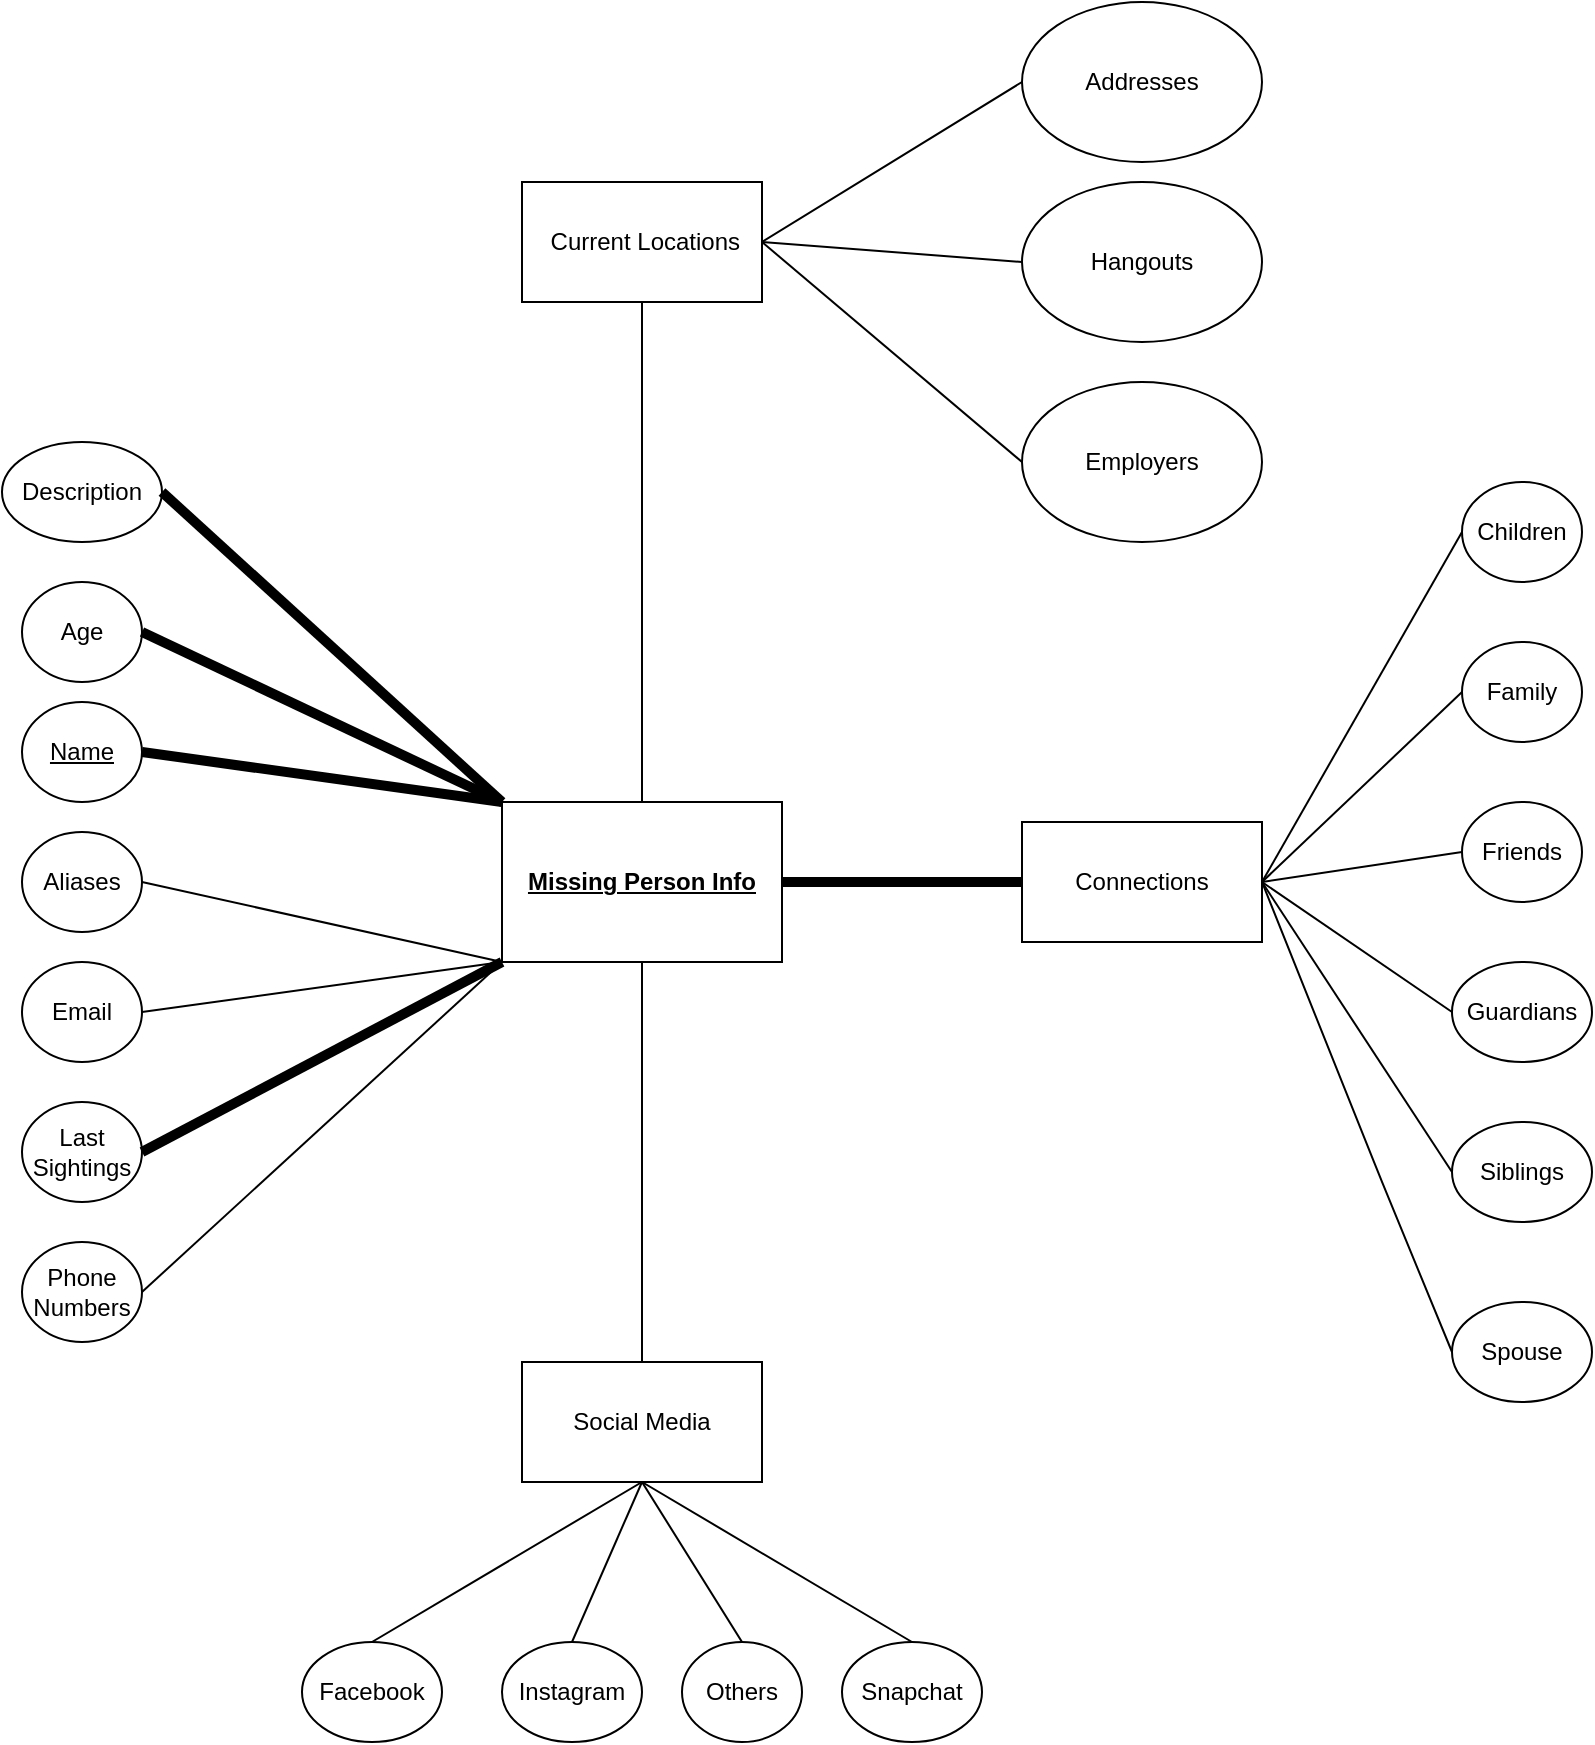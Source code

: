 <mxfile>
    <diagram id="R8zwa3Ne8HMQZBdTGW6P" name="Page-1">
        <mxGraphModel dx="505" dy="289" grid="1" gridSize="10" guides="1" tooltips="1" connect="1" arrows="1" fold="1" page="1" pageScale="1" pageWidth="850" pageHeight="1100" math="0" shadow="0">
            <root>
                <mxCell id="0"/>
                <mxCell id="1" parent="0"/>
                <mxCell id="2" value="&lt;b&gt;&lt;u&gt;Missing Person Info&lt;/u&gt;&lt;/b&gt;" style="rounded=0;whiteSpace=wrap;html=1;" parent="1" vertex="1">
                    <mxGeometry x="260" y="520" width="140" height="80" as="geometry"/>
                </mxCell>
                <mxCell id="3" value="&amp;nbsp;Current Locations" style="rounded=0;whiteSpace=wrap;html=1;" parent="1" vertex="1">
                    <mxGeometry x="270" y="210" width="120" height="60" as="geometry"/>
                </mxCell>
                <mxCell id="6" value="Addresses" style="ellipse;whiteSpace=wrap;html=1;" parent="1" vertex="1">
                    <mxGeometry x="520" y="120" width="120" height="80" as="geometry"/>
                </mxCell>
                <mxCell id="7" value="Hangouts" style="ellipse;whiteSpace=wrap;html=1;" parent="1" vertex="1">
                    <mxGeometry x="520" y="210" width="120" height="80" as="geometry"/>
                </mxCell>
                <mxCell id="8" value="Employers" style="ellipse;whiteSpace=wrap;html=1;" parent="1" vertex="1">
                    <mxGeometry x="520" y="310" width="120" height="80" as="geometry"/>
                </mxCell>
                <mxCell id="10" value="" style="endArrow=none;startArrow=none;html=1;strokeWidth=1;exitX=1;exitY=0.5;exitDx=0;exitDy=0;entryX=0;entryY=0.5;entryDx=0;entryDy=0;endFill=0;startFill=0;" parent="1" source="3" target="6" edge="1">
                    <mxGeometry width="50" height="50" relative="1" as="geometry">
                        <mxPoint x="370" y="430" as="sourcePoint"/>
                        <mxPoint x="420" y="380" as="targetPoint"/>
                    </mxGeometry>
                </mxCell>
                <mxCell id="11" value="" style="endArrow=none;startArrow=none;html=1;strokeWidth=1;entryX=0;entryY=0.5;entryDx=0;entryDy=0;exitX=1;exitY=0.5;exitDx=0;exitDy=0;endFill=0;startFill=0;" parent="1" source="3" target="7" edge="1">
                    <mxGeometry width="50" height="50" relative="1" as="geometry">
                        <mxPoint x="310" y="410" as="sourcePoint"/>
                        <mxPoint x="420" y="380" as="targetPoint"/>
                    </mxGeometry>
                </mxCell>
                <mxCell id="14" value="" style="endArrow=none;startArrow=none;html=1;strokeWidth=1;entryX=0;entryY=0.5;entryDx=0;entryDy=0;exitX=1;exitY=0.5;exitDx=0;exitDy=0;endFill=0;startFill=0;" parent="1" source="3" target="8" edge="1">
                    <mxGeometry width="50" height="50" relative="1" as="geometry">
                        <mxPoint x="310" y="480" as="sourcePoint"/>
                        <mxPoint x="430" y="380" as="targetPoint"/>
                    </mxGeometry>
                </mxCell>
                <mxCell id="17" value="&lt;u&gt;Name&lt;/u&gt;" style="ellipse;whiteSpace=wrap;html=1;" parent="1" vertex="1">
                    <mxGeometry x="20" y="470" width="60" height="50" as="geometry"/>
                </mxCell>
                <mxCell id="20" value="Age" style="ellipse;whiteSpace=wrap;html=1;" parent="1" vertex="1">
                    <mxGeometry x="20" y="410" width="60" height="50" as="geometry"/>
                </mxCell>
                <mxCell id="21" value="Description" style="ellipse;whiteSpace=wrap;html=1;" parent="1" vertex="1">
                    <mxGeometry x="10" y="340" width="80" height="50" as="geometry"/>
                </mxCell>
                <mxCell id="22" value="" style="endArrow=none;html=1;strokeWidth=5;entryX=1;entryY=0.5;entryDx=0;entryDy=0;exitX=0;exitY=0;exitDx=0;exitDy=0;endFill=0;" parent="1" source="2" target="20" edge="1">
                    <mxGeometry width="50" height="50" relative="1" as="geometry">
                        <mxPoint x="70" y="540" as="sourcePoint"/>
                        <mxPoint x="160" y="480" as="targetPoint"/>
                    </mxGeometry>
                </mxCell>
                <mxCell id="23" value="" style="endArrow=none;html=1;strokeWidth=5;entryX=1;entryY=0.5;entryDx=0;entryDy=0;exitX=0;exitY=0;exitDx=0;exitDy=0;endFill=0;" parent="1" source="2" target="17" edge="1">
                    <mxGeometry width="50" height="50" relative="1" as="geometry">
                        <mxPoint x="70" y="540" as="sourcePoint"/>
                        <mxPoint x="160" y="480" as="targetPoint"/>
                    </mxGeometry>
                </mxCell>
                <mxCell id="24" value="" style="endArrow=none;html=1;strokeWidth=5;entryX=1;entryY=0.5;entryDx=0;entryDy=0;exitX=0;exitY=0;exitDx=0;exitDy=0;" parent="1" source="2" target="21" edge="1">
                    <mxGeometry width="50" height="50" relative="1" as="geometry">
                        <mxPoint x="70" y="540" as="sourcePoint"/>
                        <mxPoint x="160" y="480" as="targetPoint"/>
                    </mxGeometry>
                </mxCell>
                <mxCell id="26" value="Aliases" style="ellipse;whiteSpace=wrap;html=1;" parent="1" vertex="1">
                    <mxGeometry x="20" y="535" width="60" height="50" as="geometry"/>
                </mxCell>
                <mxCell id="27" value="Email" style="ellipse;whiteSpace=wrap;html=1;" parent="1" vertex="1">
                    <mxGeometry x="20" y="600" width="60" height="50" as="geometry"/>
                </mxCell>
                <mxCell id="28" value="Last&lt;br&gt;Sightings" style="ellipse;whiteSpace=wrap;html=1;" parent="1" vertex="1">
                    <mxGeometry x="20" y="670" width="60" height="50" as="geometry"/>
                </mxCell>
                <mxCell id="29" value="Phone&lt;br&gt;Numbers" style="ellipse;whiteSpace=wrap;html=1;" parent="1" vertex="1">
                    <mxGeometry x="20" y="740" width="60" height="50" as="geometry"/>
                </mxCell>
                <mxCell id="30" value="" style="endArrow=none;html=1;strokeWidth=1;exitX=1;exitY=0.5;exitDx=0;exitDy=0;entryX=0;entryY=1;entryDx=0;entryDy=0;" parent="1" source="26" target="2" edge="1">
                    <mxGeometry width="50" height="50" relative="1" as="geometry">
                        <mxPoint x="60" y="640" as="sourcePoint"/>
                        <mxPoint x="70" y="600" as="targetPoint"/>
                    </mxGeometry>
                </mxCell>
                <mxCell id="31" value="" style="endArrow=none;html=1;strokeWidth=1;entryX=0;entryY=1;entryDx=0;entryDy=0;exitX=1;exitY=0.5;exitDx=0;exitDy=0;" parent="1" source="27" target="2" edge="1">
                    <mxGeometry width="50" height="50" relative="1" as="geometry">
                        <mxPoint x="160" y="660" as="sourcePoint"/>
                        <mxPoint x="70" y="600" as="targetPoint"/>
                    </mxGeometry>
                </mxCell>
                <mxCell id="32" value="" style="endArrow=none;html=1;strokeWidth=1;entryX=0;entryY=1;entryDx=0;entryDy=0;exitX=1;exitY=0.5;exitDx=0;exitDy=0;" parent="1" source="29" target="2" edge="1">
                    <mxGeometry width="50" height="50" relative="1" as="geometry">
                        <mxPoint x="320" y="780" as="sourcePoint"/>
                        <mxPoint x="70" y="600" as="targetPoint"/>
                    </mxGeometry>
                </mxCell>
                <mxCell id="33" value="" style="endArrow=none;html=1;strokeWidth=5;entryX=0;entryY=1;entryDx=0;entryDy=0;exitX=1;exitY=0.5;exitDx=0;exitDy=0;endFill=0;" parent="1" source="28" target="2" edge="1">
                    <mxGeometry width="50" height="50" relative="1" as="geometry">
                        <mxPoint x="340" y="770" as="sourcePoint"/>
                        <mxPoint x="70" y="600" as="targetPoint"/>
                    </mxGeometry>
                </mxCell>
                <mxCell id="34" value="Social Media" style="rounded=0;whiteSpace=wrap;html=1;" parent="1" vertex="1">
                    <mxGeometry x="270" y="800" width="120" height="60" as="geometry"/>
                </mxCell>
                <mxCell id="36" value="Facebook&lt;br&gt;" style="ellipse;whiteSpace=wrap;html=1;" parent="1" vertex="1">
                    <mxGeometry x="160" y="940" width="70" height="50" as="geometry"/>
                </mxCell>
                <mxCell id="37" value="Instagram" style="ellipse;whiteSpace=wrap;html=1;" parent="1" vertex="1">
                    <mxGeometry x="260" y="940" width="70" height="50" as="geometry"/>
                </mxCell>
                <mxCell id="38" value="Others" style="ellipse;whiteSpace=wrap;html=1;" parent="1" vertex="1">
                    <mxGeometry x="350" y="940" width="60" height="50" as="geometry"/>
                </mxCell>
                <mxCell id="39" value="Snapchat" style="ellipse;whiteSpace=wrap;html=1;" parent="1" vertex="1">
                    <mxGeometry x="430" y="940" width="70" height="50" as="geometry"/>
                </mxCell>
                <mxCell id="40" value="" style="endArrow=none;html=1;strokeWidth=1;entryX=0.5;entryY=1;entryDx=0;entryDy=0;exitX=0.5;exitY=0;exitDx=0;exitDy=0;" parent="1" source="36" target="34" edge="1">
                    <mxGeometry width="50" height="50" relative="1" as="geometry">
                        <mxPoint x="470" y="830" as="sourcePoint"/>
                        <mxPoint x="470" y="630" as="targetPoint"/>
                    </mxGeometry>
                </mxCell>
                <mxCell id="41" value="" style="endArrow=none;html=1;strokeWidth=1;entryX=0.5;entryY=1;entryDx=0;entryDy=0;exitX=0.5;exitY=0;exitDx=0;exitDy=0;" parent="1" source="37" target="34" edge="1">
                    <mxGeometry width="50" height="50" relative="1" as="geometry">
                        <mxPoint x="520" y="830" as="sourcePoint"/>
                        <mxPoint x="635" y="750" as="targetPoint"/>
                    </mxGeometry>
                </mxCell>
                <mxCell id="42" value="" style="endArrow=none;html=1;strokeWidth=1;entryX=0.5;entryY=1;entryDx=0;entryDy=0;exitX=0.5;exitY=0;exitDx=0;exitDy=0;" parent="1" source="38" target="34" edge="1">
                    <mxGeometry width="50" height="50" relative="1" as="geometry">
                        <mxPoint x="510" y="750" as="sourcePoint"/>
                        <mxPoint x="625" y="670" as="targetPoint"/>
                    </mxGeometry>
                </mxCell>
                <mxCell id="43" value="" style="endArrow=none;html=1;strokeWidth=1;entryX=0.5;entryY=1;entryDx=0;entryDy=0;exitX=0.5;exitY=0;exitDx=0;exitDy=0;" parent="1" source="39" target="34" edge="1">
                    <mxGeometry width="50" height="50" relative="1" as="geometry">
                        <mxPoint x="530" y="760" as="sourcePoint"/>
                        <mxPoint x="645" y="680" as="targetPoint"/>
                    </mxGeometry>
                </mxCell>
                <mxCell id="44" value="Connections" style="rounded=0;whiteSpace=wrap;html=1;" parent="1" vertex="1">
                    <mxGeometry x="520" y="530" width="120" height="60" as="geometry"/>
                </mxCell>
                <mxCell id="45" value="Children" style="ellipse;whiteSpace=wrap;html=1;" parent="1" vertex="1">
                    <mxGeometry x="740" y="360" width="60" height="50" as="geometry"/>
                </mxCell>
                <mxCell id="46" value="Family" style="ellipse;whiteSpace=wrap;html=1;" parent="1" vertex="1">
                    <mxGeometry x="740" y="440" width="60" height="50" as="geometry"/>
                </mxCell>
                <mxCell id="47" value="Friends" style="ellipse;whiteSpace=wrap;html=1;" parent="1" vertex="1">
                    <mxGeometry x="740" y="520" width="60" height="50" as="geometry"/>
                </mxCell>
                <mxCell id="48" value="Guardians" style="ellipse;whiteSpace=wrap;html=1;" parent="1" vertex="1">
                    <mxGeometry x="735" y="600" width="70" height="50" as="geometry"/>
                </mxCell>
                <mxCell id="49" value="Siblings" style="ellipse;whiteSpace=wrap;html=1;" parent="1" vertex="1">
                    <mxGeometry x="735" y="680" width="70" height="50" as="geometry"/>
                </mxCell>
                <mxCell id="50" value="" style="endArrow=none;html=1;strokeWidth=5;entryX=1;entryY=0.5;entryDx=0;entryDy=0;exitX=0;exitY=0.5;exitDx=0;exitDy=0;" parent="1" source="44" target="2" edge="1">
                    <mxGeometry width="50" height="50" relative="1" as="geometry">
                        <mxPoint x="460" y="670" as="sourcePoint"/>
                        <mxPoint x="460" y="470" as="targetPoint"/>
                    </mxGeometry>
                </mxCell>
                <mxCell id="51" value="" style="endArrow=none;html=1;strokeWidth=1;entryX=0;entryY=0.5;entryDx=0;entryDy=0;exitX=1;exitY=0.5;exitDx=0;exitDy=0;" parent="1" source="44" target="49" edge="1">
                    <mxGeometry width="50" height="50" relative="1" as="geometry">
                        <mxPoint x="630" y="720" as="sourcePoint"/>
                        <mxPoint x="630" y="520" as="targetPoint"/>
                    </mxGeometry>
                </mxCell>
                <mxCell id="52" value="" style="endArrow=none;html=1;strokeWidth=1;entryX=0;entryY=0.5;entryDx=0;entryDy=0;exitX=1;exitY=0.5;exitDx=0;exitDy=0;" parent="1" source="44" target="48" edge="1">
                    <mxGeometry width="50" height="50" relative="1" as="geometry">
                        <mxPoint x="630" y="710" as="sourcePoint"/>
                        <mxPoint x="755" y="865" as="targetPoint"/>
                    </mxGeometry>
                </mxCell>
                <mxCell id="53" value="" style="endArrow=none;html=1;strokeWidth=1;entryX=0;entryY=0.5;entryDx=0;entryDy=0;exitX=1;exitY=0.5;exitDx=0;exitDy=0;" parent="1" source="44" target="47" edge="1">
                    <mxGeometry width="50" height="50" relative="1" as="geometry">
                        <mxPoint x="620" y="720" as="sourcePoint"/>
                        <mxPoint x="745" y="875" as="targetPoint"/>
                    </mxGeometry>
                </mxCell>
                <mxCell id="54" value="" style="endArrow=none;html=1;strokeWidth=1;entryX=0;entryY=0.5;entryDx=0;entryDy=0;exitX=1;exitY=0.5;exitDx=0;exitDy=0;" parent="1" source="44" target="46" edge="1">
                    <mxGeometry width="50" height="50" relative="1" as="geometry">
                        <mxPoint x="620" y="740" as="sourcePoint"/>
                        <mxPoint x="745" y="895" as="targetPoint"/>
                    </mxGeometry>
                </mxCell>
                <mxCell id="55" value="" style="endArrow=none;html=1;strokeWidth=1;entryX=0;entryY=0.5;entryDx=0;entryDy=0;exitX=1;exitY=0.5;exitDx=0;exitDy=0;" parent="1" source="44" target="45" edge="1">
                    <mxGeometry width="50" height="50" relative="1" as="geometry">
                        <mxPoint x="610" y="760" as="sourcePoint"/>
                        <mxPoint x="735" y="915" as="targetPoint"/>
                    </mxGeometry>
                </mxCell>
                <mxCell id="57" value="" style="endArrow=none;html=1;strokeWidth=1;exitX=0.5;exitY=0;exitDx=0;exitDy=0;endFill=0;startArrow=none;startFill=0;entryX=0.5;entryY=1;entryDx=0;entryDy=0;" parent="1" source="2" target="3" edge="1">
                    <mxGeometry width="50" height="50" relative="1" as="geometry">
                        <mxPoint x="340" y="540" as="sourcePoint"/>
                        <mxPoint x="340" y="350" as="targetPoint"/>
                    </mxGeometry>
                </mxCell>
                <mxCell id="67" value="" style="endArrow=none;html=1;strokeWidth=1;entryX=0.5;entryY=1;entryDx=0;entryDy=0;exitX=0.5;exitY=0;exitDx=0;exitDy=0;endFill=0;startArrow=none;startFill=0;" parent="1" source="34" target="2" edge="1">
                    <mxGeometry width="50" height="50" relative="1" as="geometry">
                        <mxPoint x="340" y="800" as="sourcePoint"/>
                        <mxPoint x="340" y="740" as="targetPoint"/>
                    </mxGeometry>
                </mxCell>
                <mxCell id="68" value="Spouse" style="ellipse;whiteSpace=wrap;html=1;" parent="1" vertex="1">
                    <mxGeometry x="735" y="770" width="70" height="50" as="geometry"/>
                </mxCell>
                <mxCell id="69" value="" style="endArrow=none;html=1;strokeWidth=1;entryX=0;entryY=0.5;entryDx=0;entryDy=0;exitX=1;exitY=0.5;exitDx=0;exitDy=0;" parent="1" source="44" target="68" edge="1">
                    <mxGeometry width="50" height="50" relative="1" as="geometry">
                        <mxPoint x="650" y="570" as="sourcePoint"/>
                        <mxPoint x="745" y="715" as="targetPoint"/>
                        <Array as="points">
                            <mxPoint x="700" y="710"/>
                        </Array>
                    </mxGeometry>
                </mxCell>
            </root>
        </mxGraphModel>
    </diagram>
</mxfile>